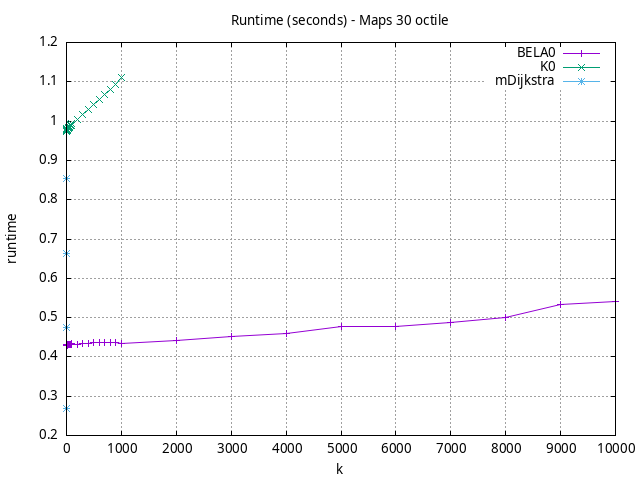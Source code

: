 #!/usr/bin/gnuplot
# -*- coding: utf-8 -*-
#
# results/maps/octile/30/random512-30.brute-force.octile.runtime.gnuplot
#
# Started on 04/03/2024 23:09:35
# Author: Carlos Linares López
set grid
set xlabel "k"
set ylabel "runtime"

set title "Runtime (seconds) - Maps 30 octile"

set terminal png enhanced font "Ariel,10"
set output 'random512-30.brute-force.octile.runtime.png'

plot "-" title "BELA0"      with linesp, "-" title "K0"      with linesp, "-" title "mDijkstra"      with linesp

	1 0.42842384999999994
	2 0.42855027999999995
	3 0.4282995900000001
	4 0.42984307
	5 0.4296298999999999
	6 0.43009963999999995
	7 0.43057177999999996
	8 0.43026933
	9 0.43139156999999995
	10 0.42924786000000004
	20 0.4304399
	30 0.43039682999999995
	40 0.43099650000000006
	50 0.43126411999999986
	60 0.43151757
	70 0.4314448699999999
	80 0.4319872600000001
	90 0.43296177
	100 0.43090437000000004
	200 0.43180331999999993
	300 0.4331527499999999
	400 0.4334336
	500 0.43568834
	600 0.4363160399999999
	700 0.43742615
	800 0.43747275
	900 0.43701401000000006
	1000 0.43479689999999993
	2000 0.44232314
	3000 0.4510954
	4000 0.45968374999999995
	5000 0.47807365999999996
	6000 0.47838772000000007
	7000 0.48690093000000007
	8000 0.50005555
	9000 0.53409472
	10000 0.5406665
end
	1 0.9755911199999998
	2 0.97394931
	3 0.97470033
	4 0.97627055
	5 0.9773930000000002
	6 0.9778348999999998
	7 0.9802322200000002
	8 0.9799304799999998
	9 0.9810514499999999
	10 0.97562747
	20 0.97860129
	30 0.9804796699999998
	40 0.98319265
	50 0.9838251
	60 0.9868355600000001
	70 0.98852942
	80 0.99161323
	90 0.99444643
	100 0.9885913
	200 1.0048773800000002
	300 1.01727404
	400 1.0287863
	500 1.0411409999999999
	600 1.0540171999999999
	700 1.0682182999999998
	800 1.0798575
	900 1.0934610999999999
	1000 1.1107328
end
	1 0.26909039
	2 0.47597443999999994
	3 0.6633658699999999
	4 0.8533218600000001
end
